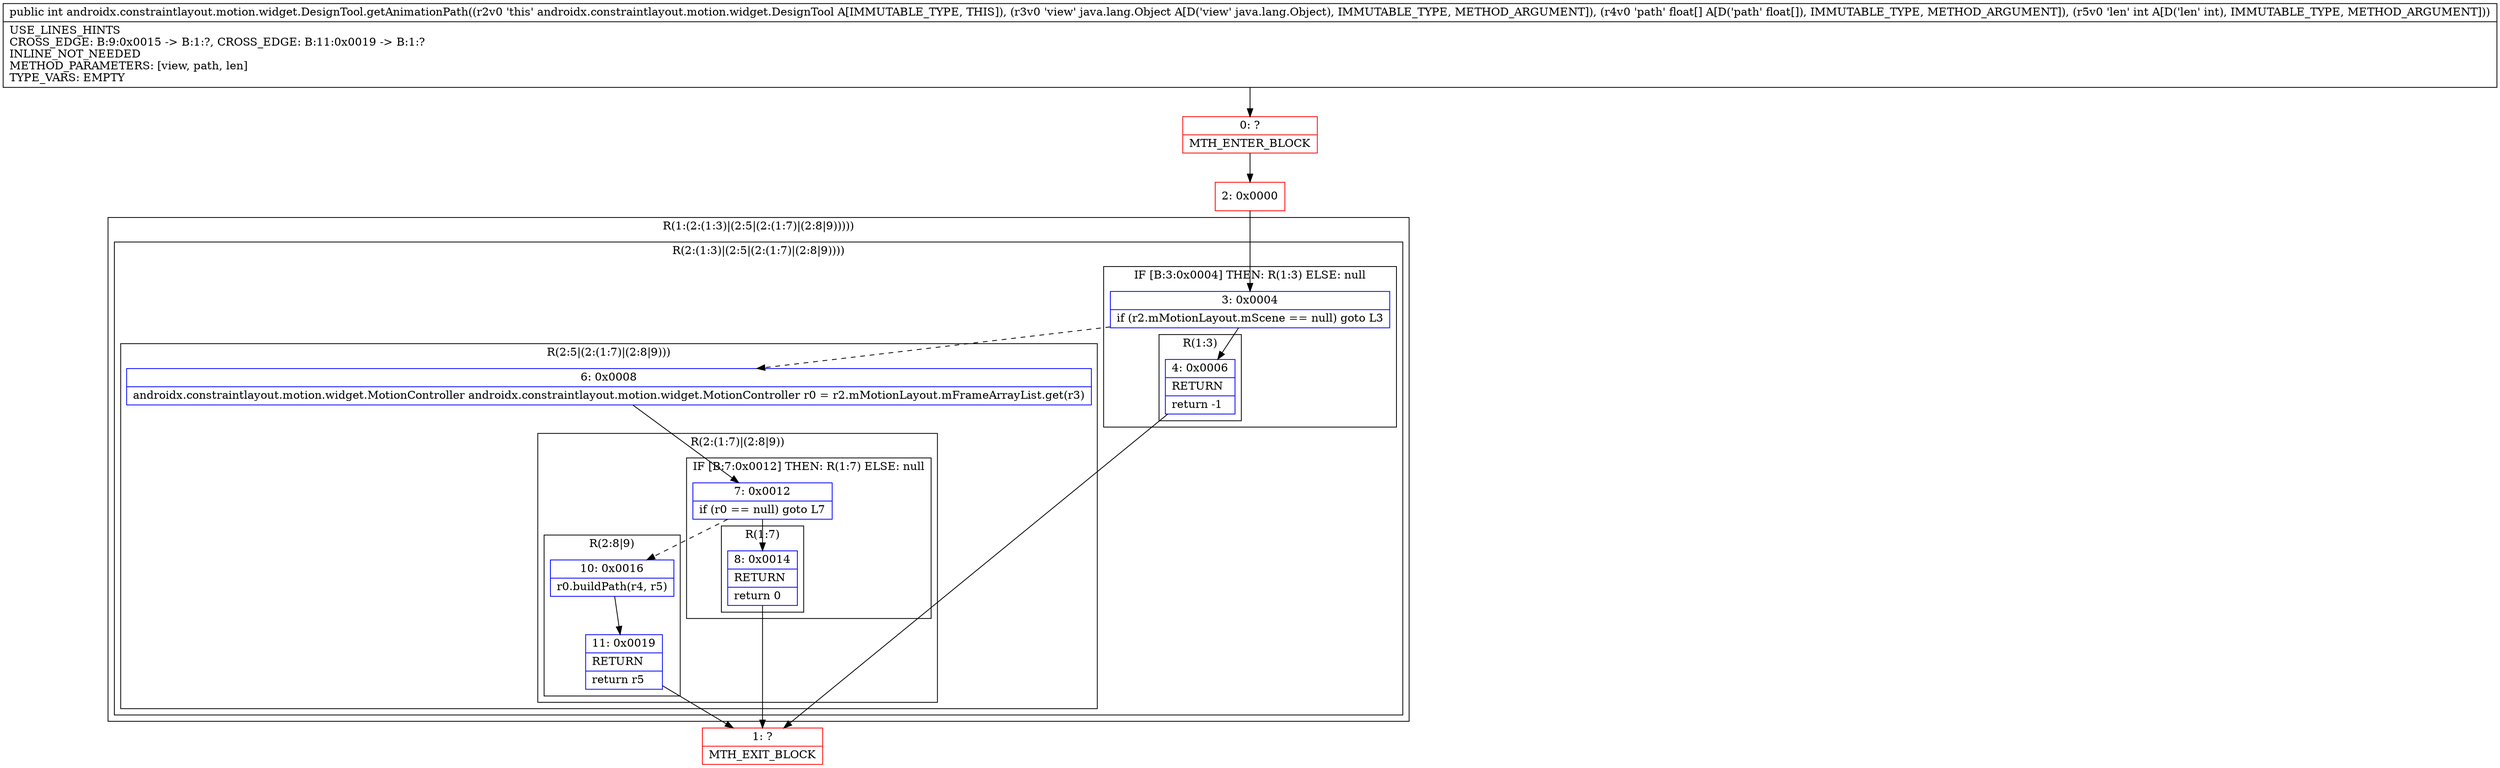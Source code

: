 digraph "CFG forandroidx.constraintlayout.motion.widget.DesignTool.getAnimationPath(Ljava\/lang\/Object;[FI)I" {
subgraph cluster_Region_1189716185 {
label = "R(1:(2:(1:3)|(2:5|(2:(1:7)|(2:8|9)))))";
node [shape=record,color=blue];
subgraph cluster_Region_1130845968 {
label = "R(2:(1:3)|(2:5|(2:(1:7)|(2:8|9))))";
node [shape=record,color=blue];
subgraph cluster_IfRegion_1984405214 {
label = "IF [B:3:0x0004] THEN: R(1:3) ELSE: null";
node [shape=record,color=blue];
Node_3 [shape=record,label="{3\:\ 0x0004|if (r2.mMotionLayout.mScene == null) goto L3\l}"];
subgraph cluster_Region_1107167859 {
label = "R(1:3)";
node [shape=record,color=blue];
Node_4 [shape=record,label="{4\:\ 0x0006|RETURN\l|return \-1\l}"];
}
}
subgraph cluster_Region_1703395261 {
label = "R(2:5|(2:(1:7)|(2:8|9)))";
node [shape=record,color=blue];
Node_6 [shape=record,label="{6\:\ 0x0008|androidx.constraintlayout.motion.widget.MotionController androidx.constraintlayout.motion.widget.MotionController r0 = r2.mMotionLayout.mFrameArrayList.get(r3)\l}"];
subgraph cluster_Region_1251640829 {
label = "R(2:(1:7)|(2:8|9))";
node [shape=record,color=blue];
subgraph cluster_IfRegion_280014779 {
label = "IF [B:7:0x0012] THEN: R(1:7) ELSE: null";
node [shape=record,color=blue];
Node_7 [shape=record,label="{7\:\ 0x0012|if (r0 == null) goto L7\l}"];
subgraph cluster_Region_859608169 {
label = "R(1:7)";
node [shape=record,color=blue];
Node_8 [shape=record,label="{8\:\ 0x0014|RETURN\l|return 0\l}"];
}
}
subgraph cluster_Region_792148084 {
label = "R(2:8|9)";
node [shape=record,color=blue];
Node_10 [shape=record,label="{10\:\ 0x0016|r0.buildPath(r4, r5)\l}"];
Node_11 [shape=record,label="{11\:\ 0x0019|RETURN\l|return r5\l}"];
}
}
}
}
}
Node_0 [shape=record,color=red,label="{0\:\ ?|MTH_ENTER_BLOCK\l}"];
Node_2 [shape=record,color=red,label="{2\:\ 0x0000}"];
Node_1 [shape=record,color=red,label="{1\:\ ?|MTH_EXIT_BLOCK\l}"];
MethodNode[shape=record,label="{public int androidx.constraintlayout.motion.widget.DesignTool.getAnimationPath((r2v0 'this' androidx.constraintlayout.motion.widget.DesignTool A[IMMUTABLE_TYPE, THIS]), (r3v0 'view' java.lang.Object A[D('view' java.lang.Object), IMMUTABLE_TYPE, METHOD_ARGUMENT]), (r4v0 'path' float[] A[D('path' float[]), IMMUTABLE_TYPE, METHOD_ARGUMENT]), (r5v0 'len' int A[D('len' int), IMMUTABLE_TYPE, METHOD_ARGUMENT]))  | USE_LINES_HINTS\lCROSS_EDGE: B:9:0x0015 \-\> B:1:?, CROSS_EDGE: B:11:0x0019 \-\> B:1:?\lINLINE_NOT_NEEDED\lMETHOD_PARAMETERS: [view, path, len]\lTYPE_VARS: EMPTY\l}"];
MethodNode -> Node_0;Node_3 -> Node_4;
Node_3 -> Node_6[style=dashed];
Node_4 -> Node_1;
Node_6 -> Node_7;
Node_7 -> Node_8;
Node_7 -> Node_10[style=dashed];
Node_8 -> Node_1;
Node_10 -> Node_11;
Node_11 -> Node_1;
Node_0 -> Node_2;
Node_2 -> Node_3;
}

